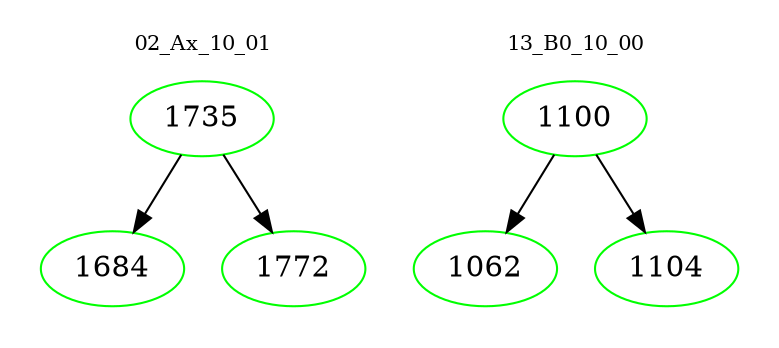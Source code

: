 digraph{
subgraph cluster_0 {
color = white
label = "02_Ax_10_01";
fontsize=10;
T0_1735 [label="1735", color="green"]
T0_1735 -> T0_1684 [color="black"]
T0_1684 [label="1684", color="green"]
T0_1735 -> T0_1772 [color="black"]
T0_1772 [label="1772", color="green"]
}
subgraph cluster_1 {
color = white
label = "13_B0_10_00";
fontsize=10;
T1_1100 [label="1100", color="green"]
T1_1100 -> T1_1062 [color="black"]
T1_1062 [label="1062", color="green"]
T1_1100 -> T1_1104 [color="black"]
T1_1104 [label="1104", color="green"]
}
}
